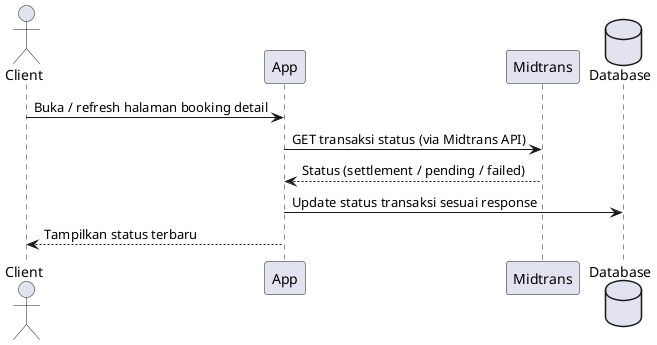 @startuml
actor Client
participant App
participant Midtrans
database Database

Client -> App: Buka / refresh halaman booking detail
App -> Midtrans: GET transaksi status (via Midtrans API)
Midtrans --> App: Status (settlement / pending / failed)
App -> Database: Update status transaksi sesuai response
App --> Client: Tampilkan status terbaru
@enduml

